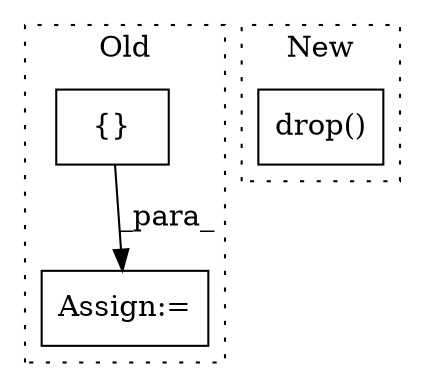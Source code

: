 digraph G {
subgraph cluster0 {
1 [label="{}" a="95" s="4384,4385" l="2,1" shape="box"];
3 [label="Assign:=" a="68" s="4381" l="3" shape="box"];
label = "Old";
style="dotted";
}
subgraph cluster1 {
2 [label="drop()" a="75" s="6553,6592" l="13,23" shape="box"];
label = "New";
style="dotted";
}
1 -> 3 [label="_para_"];
}